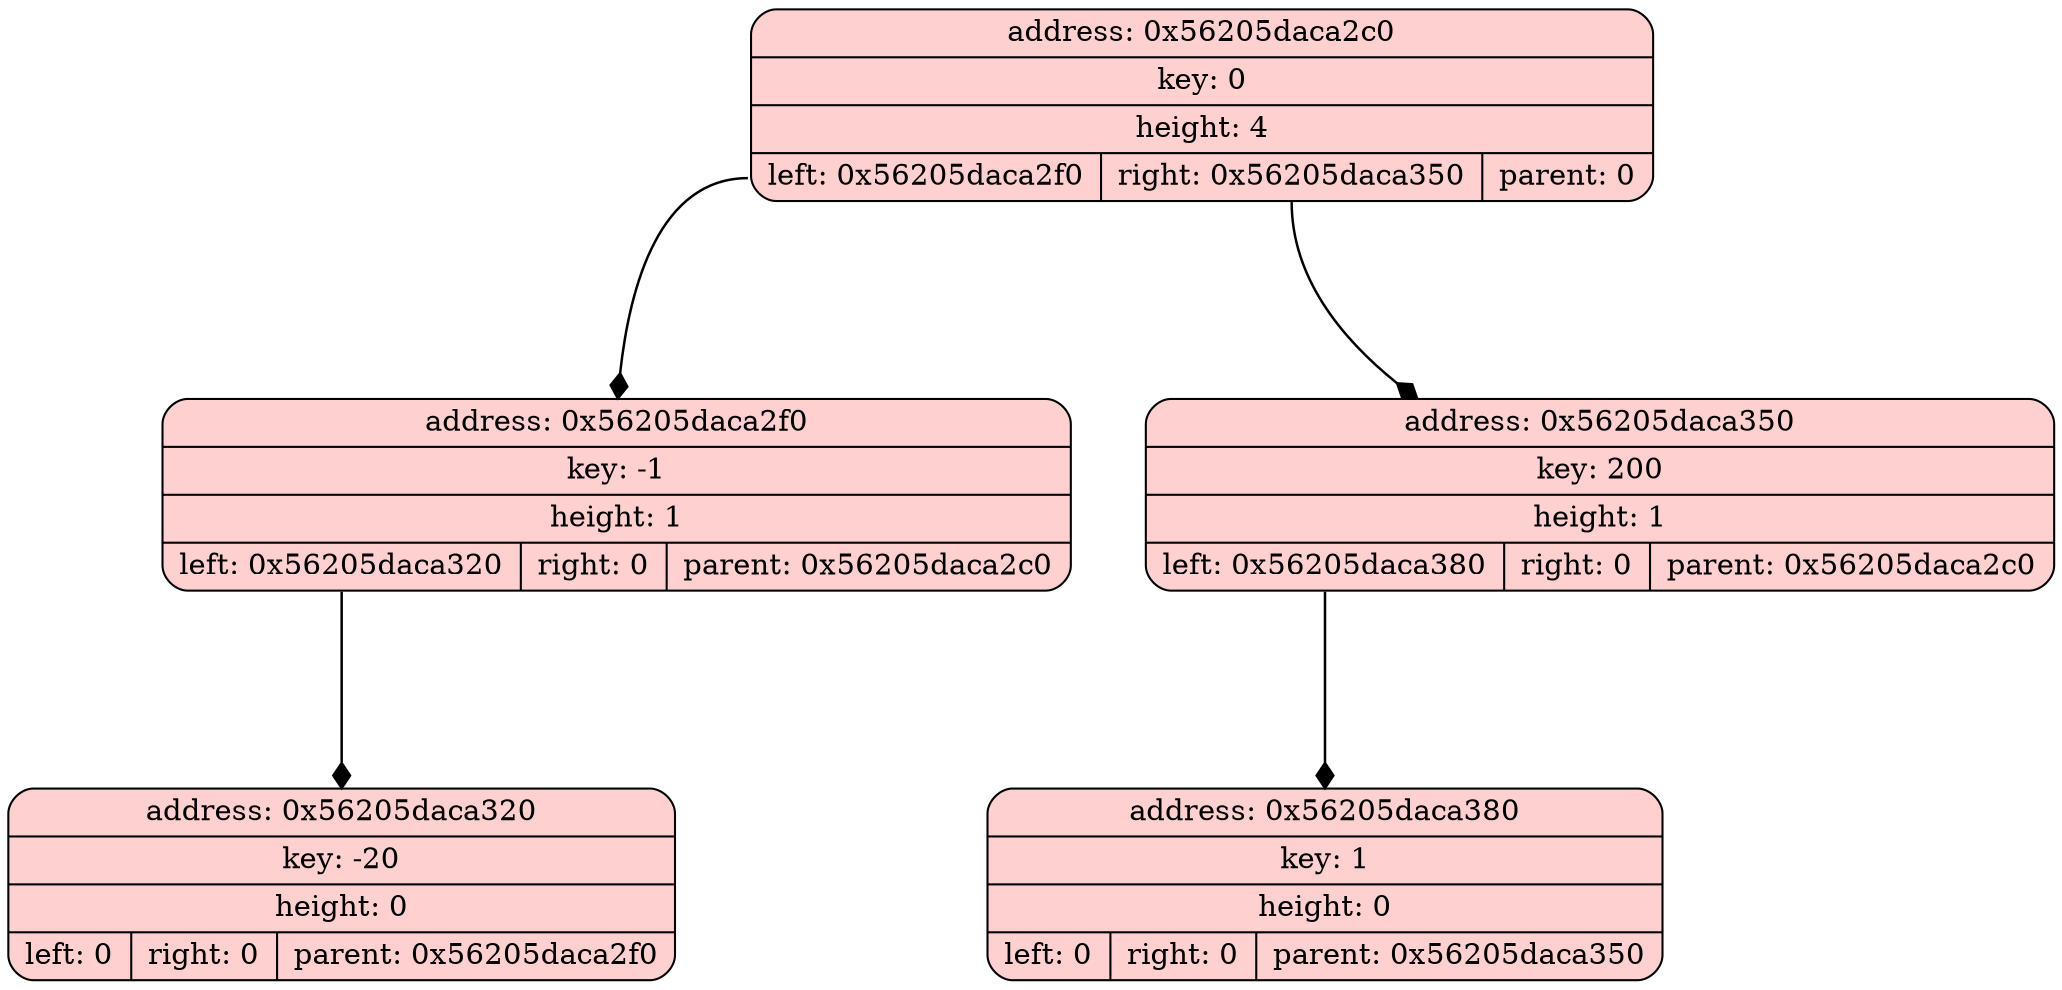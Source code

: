 digraph List {
	dpi = 100;
	fontname = "Comic Sans MS";
	fontsize = 20;
	rankdir  = TB;
graph [fillcolor = lightgreen, ranksep = 1.3, nodesep = 0.5, style = "rounded", color = green, penwidth = 2];
edge [color = black, arrowhead = diamond, arrowsize = 1, penwidth = 1.2];
node1 [shape = Mrecord, style = filled, fillcolor = "#FFD0D0", label ="{address: 0x56205daca2c0|key: 0|height: 4| { <ptr1> left: 0x56205daca2f0| <ptr2> right: 0x56205daca350|parent: 0}}"]
node2 [shape = Mrecord, style = filled, fillcolor = "#FFD0D0", label ="{address: 0x56205daca2c0|key: 0|height: 4| { <ptr1> left: 0x56205daca2f0| <ptr2> right: 0x56205daca350|parent: 0}}"]
node1: <ptr1> -> node2; node3 [shape = Mrecord, style = filled, fillcolor = "#FFD0D0", label ="{address: 0x56205daca2c0|key: 0|height: 4| { <ptr1> left: 0x56205daca2f0| <ptr2> right: 0x56205daca350|parent: 0}}"]
node1: <ptr2> -> node3; 
node2 [shape = Mrecord, style = filled, fillcolor = "#FFD0D0", label ="{address: 0x56205daca2f0|key: -1|height: 1| { <ptr1> left: 0x56205daca320| <ptr2> right: 0|parent: 0x56205daca2c0}}"]
node4 [shape = Mrecord, style = filled, fillcolor = "#FFD0D0", label ="{address: 0x56205daca2f0|key: -1|height: 1| { <ptr1> left: 0x56205daca320| <ptr2> right: 0|parent: 0x56205daca2c0}}"]
node2: <ptr1> -> node4; 
node3 [shape = Mrecord, style = filled, fillcolor = "#FFD0D0", label ="{address: 0x56205daca350|key: 200|height: 1| { <ptr1> left: 0x56205daca380| <ptr2> right: 0|parent: 0x56205daca2c0}}"]
node5 [shape = Mrecord, style = filled, fillcolor = "#FFD0D0", label ="{address: 0x56205daca350|key: 200|height: 1| { <ptr1> left: 0x56205daca380| <ptr2> right: 0|parent: 0x56205daca2c0}}"]
node3: <ptr1> -> node5; 
node4 [shape = Mrecord, style = filled, fillcolor = "#FFD0D0", label ="{address: 0x56205daca320|key: -20|height: 0| { <ptr1> left: 0| <ptr2> right: 0|parent: 0x56205daca2f0}}"]

node5 [shape = Mrecord, style = filled, fillcolor = "#FFD0D0", label ="{address: 0x56205daca380|key: 1|height: 0| { <ptr1> left: 0| <ptr2> right: 0|parent: 0x56205daca350}}"]

}
